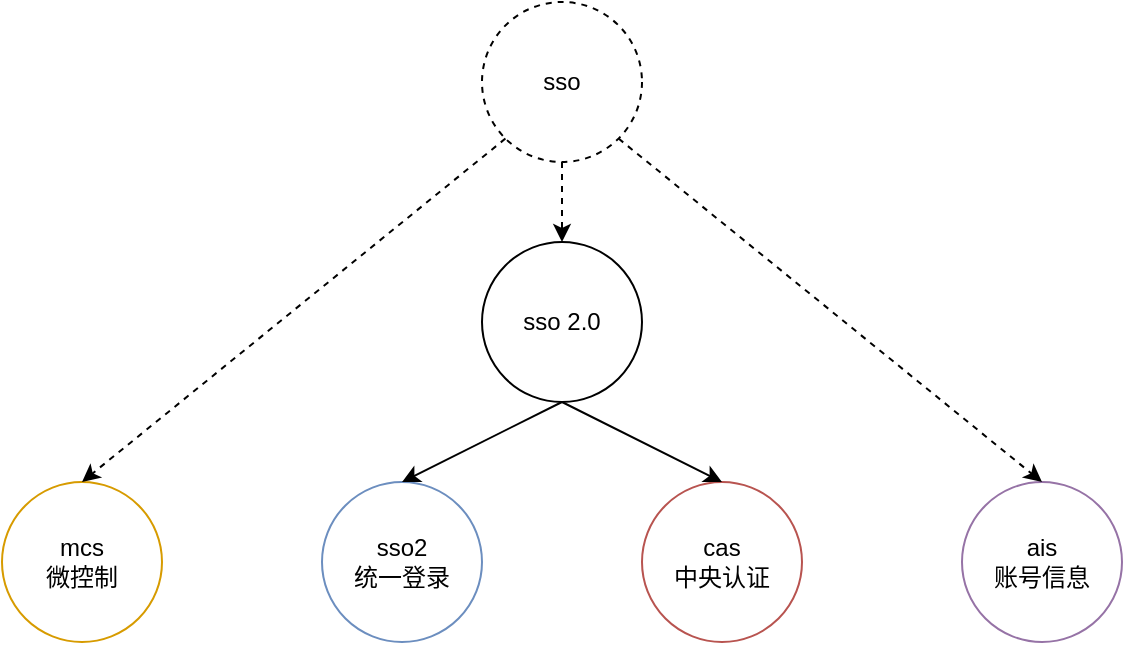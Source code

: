 <mxfile version="12.5.5" type="github" pages="3">
  <diagram id="GSeuxdUgdALXQm2dhYr3" name="Page-1">
    <mxGraphModel dx="954" dy="616" grid="1" gridSize="10" guides="1" tooltips="1" connect="1" arrows="1" fold="1" page="1" pageScale="1" pageWidth="827" pageHeight="1169" math="0" shadow="0">
      <root>
        <mxCell id="0"/>
        <mxCell id="1" parent="0"/>
        <mxCell id="tkULib4JMn5Z1yGUqH1Y-1" value="sso 2.0" style="ellipse;whiteSpace=wrap;html=1;aspect=fixed;" parent="1" vertex="1">
          <mxGeometry x="280" y="200" width="80" height="80" as="geometry"/>
        </mxCell>
        <mxCell id="uGIZJZpV3fwfNmWE2ggu-1" value="sso2&lt;br&gt;统一登录" style="ellipse;whiteSpace=wrap;html=1;aspect=fixed;fillColor=#FFFFFF;strokeColor=#6c8ebf;" vertex="1" parent="1">
          <mxGeometry x="200" y="320" width="80" height="80" as="geometry"/>
        </mxCell>
        <mxCell id="uGIZJZpV3fwfNmWE2ggu-2" value="cas&lt;br&gt;中央认证" style="ellipse;whiteSpace=wrap;html=1;aspect=fixed;fillColor=#FFFFFF;strokeColor=#b85450;" vertex="1" parent="1">
          <mxGeometry x="360" y="320" width="80" height="80" as="geometry"/>
        </mxCell>
        <mxCell id="uGIZJZpV3fwfNmWE2ggu-3" value="ais&lt;br&gt;账号信息" style="ellipse;whiteSpace=wrap;html=1;aspect=fixed;fillColor=#FFFFFF;strokeColor=#9673a6;" vertex="1" parent="1">
          <mxGeometry x="520" y="320" width="80" height="80" as="geometry"/>
        </mxCell>
        <mxCell id="uGIZJZpV3fwfNmWE2ggu-4" value="mcs&lt;br&gt;微控制" style="ellipse;whiteSpace=wrap;html=1;aspect=fixed;fillColor=#ffffff;strokeColor=#d79b00;" vertex="1" parent="1">
          <mxGeometry x="40" y="320" width="80" height="80" as="geometry"/>
        </mxCell>
        <mxCell id="glFoT_i6-C7vWrsCGKKY-6" style="edgeStyle=orthogonalEdgeStyle;rounded=0;orthogonalLoop=1;jettySize=auto;html=1;exitX=0.5;exitY=1;exitDx=0;exitDy=0;entryX=0.5;entryY=0;entryDx=0;entryDy=0;dashed=1;" edge="1" parent="1" source="uGIZJZpV3fwfNmWE2ggu-5" target="tkULib4JMn5Z1yGUqH1Y-1">
          <mxGeometry relative="1" as="geometry"/>
        </mxCell>
        <mxCell id="uGIZJZpV3fwfNmWE2ggu-5" value="sso" style="ellipse;whiteSpace=wrap;html=1;aspect=fixed;dashed=1;" vertex="1" parent="1">
          <mxGeometry x="280" y="80" width="80" height="80" as="geometry"/>
        </mxCell>
        <mxCell id="uGIZJZpV3fwfNmWE2ggu-11" value="" style="endArrow=classic;html=1;exitX=0.5;exitY=1;exitDx=0;exitDy=0;entryX=0.5;entryY=0;entryDx=0;entryDy=0;" edge="1" parent="1" source="tkULib4JMn5Z1yGUqH1Y-1" target="uGIZJZpV3fwfNmWE2ggu-1">
          <mxGeometry width="50" height="50" relative="1" as="geometry">
            <mxPoint x="221" y="239" as="sourcePoint"/>
            <mxPoint x="270" y="274" as="targetPoint"/>
          </mxGeometry>
        </mxCell>
        <mxCell id="uGIZJZpV3fwfNmWE2ggu-12" value="" style="endArrow=classic;html=1;exitX=0.5;exitY=1;exitDx=0;exitDy=0;entryX=0.5;entryY=0;entryDx=0;entryDy=0;" edge="1" parent="1" source="tkULib4JMn5Z1yGUqH1Y-1" target="uGIZJZpV3fwfNmWE2ggu-2">
          <mxGeometry width="50" height="50" relative="1" as="geometry">
            <mxPoint x="370" y="280" as="sourcePoint"/>
            <mxPoint x="360" y="310" as="targetPoint"/>
          </mxGeometry>
        </mxCell>
        <mxCell id="glFoT_i6-C7vWrsCGKKY-3" value="" style="endArrow=classic;html=1;exitX=1;exitY=1;exitDx=0;exitDy=0;entryX=0.5;entryY=0;entryDx=0;entryDy=0;dashed=1;" edge="1" parent="1" source="uGIZJZpV3fwfNmWE2ggu-5" target="uGIZJZpV3fwfNmWE2ggu-3">
          <mxGeometry width="50" height="50" relative="1" as="geometry">
            <mxPoint x="530" y="130" as="sourcePoint"/>
            <mxPoint x="580" y="80" as="targetPoint"/>
          </mxGeometry>
        </mxCell>
        <mxCell id="glFoT_i6-C7vWrsCGKKY-5" value="" style="endArrow=classic;html=1;exitX=0;exitY=1;exitDx=0;exitDy=0;entryX=0.5;entryY=0;entryDx=0;entryDy=0;dashed=1;" edge="1" parent="1" source="uGIZJZpV3fwfNmWE2ggu-5" target="uGIZJZpV3fwfNmWE2ggu-4">
          <mxGeometry width="50" height="50" relative="1" as="geometry">
            <mxPoint x="180" y="130" as="sourcePoint"/>
            <mxPoint x="230" y="80" as="targetPoint"/>
          </mxGeometry>
        </mxCell>
      </root>
    </mxGraphModel>
  </diagram>
  <diagram id="MRvg2kivACCsvrWvNxHv" name="Page-2">
    <mxGraphModel dx="954" dy="616" grid="1" gridSize="10" guides="1" tooltips="1" connect="1" arrows="1" fold="1" page="1" pageScale="1" pageWidth="827" pageHeight="1169" math="0" shadow="0">
      <root>
        <mxCell id="GhPrpsFxUbJerYD3CBTC-0"/>
        <mxCell id="GhPrpsFxUbJerYD3CBTC-1" parent="GhPrpsFxUbJerYD3CBTC-0"/>
        <mxCell id="GhPrpsFxUbJerYD3CBTC-2" value="sso 2.0" style="ellipse;whiteSpace=wrap;html=1;aspect=fixed;dashed=1;" vertex="1" parent="GhPrpsFxUbJerYD3CBTC-1">
          <mxGeometry x="400" y="120" width="40" height="40" as="geometry"/>
        </mxCell>
        <mxCell id="GhPrpsFxUbJerYD3CBTC-3" value="云原生" style="ellipse;whiteSpace=wrap;html=1;aspect=fixed;" vertex="1" parent="GhPrpsFxUbJerYD3CBTC-1">
          <mxGeometry x="160" y="200" width="40" height="40" as="geometry"/>
        </mxCell>
        <mxCell id="GhPrpsFxUbJerYD3CBTC-4" value="无状态" style="ellipse;whiteSpace=wrap;html=1;aspect=fixed;" vertex="1" parent="GhPrpsFxUbJerYD3CBTC-1">
          <mxGeometry x="240" y="200" width="40" height="40" as="geometry"/>
        </mxCell>
        <mxCell id="GhPrpsFxUbJerYD3CBTC-5" value="弱依赖" style="ellipse;whiteSpace=wrap;html=1;aspect=fixed;" vertex="1" parent="GhPrpsFxUbJerYD3CBTC-1">
          <mxGeometry x="640" y="200" width="40" height="40" as="geometry"/>
        </mxCell>
        <mxCell id="GhPrpsFxUbJerYD3CBTC-6" value="高可用" style="ellipse;whiteSpace=wrap;html=1;aspect=fixed;" vertex="1" parent="GhPrpsFxUbJerYD3CBTC-1">
          <mxGeometry x="400" y="200" width="40" height="40" as="geometry"/>
        </mxCell>
        <mxCell id="GhPrpsFxUbJerYD3CBTC-9" value="" style="endArrow=classic;html=1;exitX=0.5;exitY=1;exitDx=0;exitDy=0;entryX=0.5;entryY=0;entryDx=0;entryDy=0;dashed=1;" edge="1" parent="GhPrpsFxUbJerYD3CBTC-1" source="GhPrpsFxUbJerYD3CBTC-2" target="GhPrpsFxUbJerYD3CBTC-3">
          <mxGeometry width="50" height="50" relative="1" as="geometry">
            <mxPoint x="181" y="159" as="sourcePoint"/>
            <mxPoint x="180" y="190" as="targetPoint"/>
          </mxGeometry>
        </mxCell>
        <mxCell id="GhPrpsFxUbJerYD3CBTC-10" value="" style="endArrow=classic;html=1;exitX=0.5;exitY=1;exitDx=0;exitDy=0;entryX=0.5;entryY=0;entryDx=0;entryDy=0;dashed=1;" edge="1" parent="GhPrpsFxUbJerYD3CBTC-1" source="GhPrpsFxUbJerYD3CBTC-2" target="GhPrpsFxUbJerYD3CBTC-4">
          <mxGeometry width="50" height="50" relative="1" as="geometry">
            <mxPoint x="260" y="320" as="sourcePoint"/>
            <mxPoint x="250" y="180" as="targetPoint"/>
          </mxGeometry>
        </mxCell>
        <mxCell id="GhPrpsFxUbJerYD3CBTC-11" value="" style="endArrow=classic;html=1;exitX=0.5;exitY=1;exitDx=0;exitDy=0;entryX=0.5;entryY=0;entryDx=0;entryDy=0;dashed=1;" edge="1" parent="GhPrpsFxUbJerYD3CBTC-1" source="GhPrpsFxUbJerYD3CBTC-2" target="GhPrpsFxUbJerYD3CBTC-5">
          <mxGeometry width="50" height="50" relative="1" as="geometry">
            <mxPoint x="280" y="310" as="sourcePoint"/>
            <mxPoint x="270" y="160" as="targetPoint"/>
          </mxGeometry>
        </mxCell>
        <mxCell id="GhPrpsFxUbJerYD3CBTC-12" value="" style="endArrow=classic;html=1;exitX=0.5;exitY=1;exitDx=0;exitDy=0;entryX=0.5;entryY=0;entryDx=0;entryDy=0;dashed=1;" edge="1" parent="GhPrpsFxUbJerYD3CBTC-1" source="GhPrpsFxUbJerYD3CBTC-2" target="GhPrpsFxUbJerYD3CBTC-6">
          <mxGeometry width="50" height="50" relative="1" as="geometry">
            <mxPoint x="370" y="330" as="sourcePoint"/>
            <mxPoint x="430" y="140" as="targetPoint"/>
          </mxGeometry>
        </mxCell>
        <mxCell id="LsaJdpM3_SJU1XywZfJV-0" value="高伸缩" style="ellipse;whiteSpace=wrap;html=1;aspect=fixed;" vertex="1" parent="GhPrpsFxUbJerYD3CBTC-1">
          <mxGeometry x="480" y="200" width="40" height="40" as="geometry"/>
        </mxCell>
        <mxCell id="wOm7fc9Se6n8IOBq2EJm-0" value="" style="endArrow=classic;html=1;exitX=0.5;exitY=1;exitDx=0;exitDy=0;entryX=0.5;entryY=0;entryDx=0;entryDy=0;dashed=1;" edge="1" parent="GhPrpsFxUbJerYD3CBTC-1" source="GhPrpsFxUbJerYD3CBTC-2" target="LsaJdpM3_SJU1XywZfJV-0">
          <mxGeometry width="50" height="50" relative="1" as="geometry">
            <mxPoint x="530" y="140" as="sourcePoint"/>
            <mxPoint x="580" y="90" as="targetPoint"/>
          </mxGeometry>
        </mxCell>
        <mxCell id="n_na04ZFxj9tC3byQ-gJ-0" value="高性能" style="ellipse;whiteSpace=wrap;html=1;aspect=fixed;" vertex="1" parent="GhPrpsFxUbJerYD3CBTC-1">
          <mxGeometry x="560" y="200" width="40" height="40" as="geometry"/>
        </mxCell>
        <mxCell id="n_na04ZFxj9tC3byQ-gJ-1" value="" style="endArrow=classic;html=1;entryX=0.5;entryY=0;entryDx=0;entryDy=0;exitX=0.5;exitY=1;exitDx=0;exitDy=0;dashed=1;" edge="1" parent="GhPrpsFxUbJerYD3CBTC-1" source="GhPrpsFxUbJerYD3CBTC-2" target="n_na04ZFxj9tC3byQ-gJ-0">
          <mxGeometry width="50" height="50" relative="1" as="geometry">
            <mxPoint x="510" y="120" as="sourcePoint"/>
            <mxPoint x="710" y="60" as="targetPoint"/>
          </mxGeometry>
        </mxCell>
        <mxCell id="GaJUyhF9_pxOSnfGMYMK-0" value="易部署" style="ellipse;whiteSpace=wrap;html=1;aspect=fixed;" vertex="1" parent="GhPrpsFxUbJerYD3CBTC-1">
          <mxGeometry x="320" y="200" width="40" height="40" as="geometry"/>
        </mxCell>
        <mxCell id="GaJUyhF9_pxOSnfGMYMK-1" value="" style="endArrow=classic;html=1;entryX=0.5;entryY=0;entryDx=0;entryDy=0;exitX=0.5;exitY=1;exitDx=0;exitDy=0;dashed=1;" edge="1" parent="GhPrpsFxUbJerYD3CBTC-1" source="GhPrpsFxUbJerYD3CBTC-2" target="GaJUyhF9_pxOSnfGMYMK-0">
          <mxGeometry width="50" height="50" relative="1" as="geometry">
            <mxPoint x="510" y="110" as="sourcePoint"/>
            <mxPoint x="610" y="190" as="targetPoint"/>
          </mxGeometry>
        </mxCell>
      </root>
    </mxGraphModel>
  </diagram>
  <diagram id="mgVMSS3zskWyX25eQ3_o" name="Page-3">
    <mxGraphModel dx="954" dy="616" grid="1" gridSize="10" guides="1" tooltips="1" connect="1" arrows="1" fold="1" page="1" pageScale="1" pageWidth="827" pageHeight="1169" math="0" shadow="0">
      <root>
        <mxCell id="t-Nb03gLzpEdLl7TGCnP-0"/>
        <mxCell id="t-Nb03gLzpEdLl7TGCnP-1" parent="t-Nb03gLzpEdLl7TGCnP-0"/>
        <mxCell id="t-Nb03gLzpEdLl7TGCnP-2" value="sso 2.0" style="ellipse;whiteSpace=wrap;html=1;aspect=fixed;dashed=1;" vertex="1" parent="t-Nb03gLzpEdLl7TGCnP-1">
          <mxGeometry x="360" y="40" width="80" height="80" as="geometry"/>
        </mxCell>
        <mxCell id="t-Nb03gLzpEdLl7TGCnP-3" value="云原生&lt;br&gt;日志" style="ellipse;whiteSpace=wrap;html=1;aspect=fixed;" vertex="1" parent="t-Nb03gLzpEdLl7TGCnP-1">
          <mxGeometry x="120" y="200" width="80" height="80" as="geometry"/>
        </mxCell>
        <mxCell id="t-Nb03gLzpEdLl7TGCnP-4" value="http/https&lt;br&gt;统一服务" style="ellipse;whiteSpace=wrap;html=1;aspect=fixed;" vertex="1" parent="t-Nb03gLzpEdLl7TGCnP-1">
          <mxGeometry x="200" y="200" width="80" height="80" as="geometry"/>
        </mxCell>
        <mxCell id="t-Nb03gLzpEdLl7TGCnP-5" value="弱依赖" style="ellipse;whiteSpace=wrap;html=1;aspect=fixed;" vertex="1" parent="t-Nb03gLzpEdLl7TGCnP-1">
          <mxGeometry x="640" y="200" width="40" height="40" as="geometry"/>
        </mxCell>
        <mxCell id="t-Nb03gLzpEdLl7TGCnP-6" value="统一登出" style="ellipse;whiteSpace=wrap;html=1;aspect=fixed;" vertex="1" parent="t-Nb03gLzpEdLl7TGCnP-1">
          <mxGeometry x="360" y="200" width="80" height="80" as="geometry"/>
        </mxCell>
        <mxCell id="t-Nb03gLzpEdLl7TGCnP-7" value="" style="endArrow=classic;html=1;exitX=0.5;exitY=1;exitDx=0;exitDy=0;entryX=0.5;entryY=0;entryDx=0;entryDy=0;dashed=1;" edge="1" parent="t-Nb03gLzpEdLl7TGCnP-1" source="t-Nb03gLzpEdLl7TGCnP-2" target="t-Nb03gLzpEdLl7TGCnP-3">
          <mxGeometry width="50" height="50" relative="1" as="geometry">
            <mxPoint x="181" y="159" as="sourcePoint"/>
            <mxPoint x="180" y="190" as="targetPoint"/>
          </mxGeometry>
        </mxCell>
        <mxCell id="t-Nb03gLzpEdLl7TGCnP-8" value="" style="endArrow=classic;html=1;exitX=0.5;exitY=1;exitDx=0;exitDy=0;entryX=0.5;entryY=0;entryDx=0;entryDy=0;dashed=1;" edge="1" parent="t-Nb03gLzpEdLl7TGCnP-1" source="t-Nb03gLzpEdLl7TGCnP-2" target="t-Nb03gLzpEdLl7TGCnP-4">
          <mxGeometry width="50" height="50" relative="1" as="geometry">
            <mxPoint x="260" y="320" as="sourcePoint"/>
            <mxPoint x="250" y="180" as="targetPoint"/>
          </mxGeometry>
        </mxCell>
        <mxCell id="t-Nb03gLzpEdLl7TGCnP-9" value="" style="endArrow=classic;html=1;exitX=0.5;exitY=1;exitDx=0;exitDy=0;entryX=0.5;entryY=0;entryDx=0;entryDy=0;dashed=1;" edge="1" parent="t-Nb03gLzpEdLl7TGCnP-1" source="t-Nb03gLzpEdLl7TGCnP-2" target="t-Nb03gLzpEdLl7TGCnP-5">
          <mxGeometry width="50" height="50" relative="1" as="geometry">
            <mxPoint x="280" y="310" as="sourcePoint"/>
            <mxPoint x="270" y="160" as="targetPoint"/>
          </mxGeometry>
        </mxCell>
        <mxCell id="t-Nb03gLzpEdLl7TGCnP-10" value="" style="endArrow=classic;html=1;exitX=0.5;exitY=1;exitDx=0;exitDy=0;entryX=0.5;entryY=0;entryDx=0;entryDy=0;dashed=1;" edge="1" parent="t-Nb03gLzpEdLl7TGCnP-1" source="t-Nb03gLzpEdLl7TGCnP-2" target="t-Nb03gLzpEdLl7TGCnP-6">
          <mxGeometry width="50" height="50" relative="1" as="geometry">
            <mxPoint x="370" y="330" as="sourcePoint"/>
            <mxPoint x="430" y="140" as="targetPoint"/>
          </mxGeometry>
        </mxCell>
        <mxCell id="t-Nb03gLzpEdLl7TGCnP-11" value="IE / Chrome&lt;br&gt;兼容性" style="ellipse;whiteSpace=wrap;html=1;aspect=fixed;" vertex="1" parent="t-Nb03gLzpEdLl7TGCnP-1">
          <mxGeometry x="440" y="200" width="80" height="80" as="geometry"/>
        </mxCell>
        <mxCell id="t-Nb03gLzpEdLl7TGCnP-12" value="" style="endArrow=classic;html=1;exitX=0.5;exitY=1;exitDx=0;exitDy=0;entryX=0.5;entryY=0;entryDx=0;entryDy=0;dashed=1;" edge="1" parent="t-Nb03gLzpEdLl7TGCnP-1" source="t-Nb03gLzpEdLl7TGCnP-2" target="t-Nb03gLzpEdLl7TGCnP-11">
          <mxGeometry width="50" height="50" relative="1" as="geometry">
            <mxPoint x="530" y="140" as="sourcePoint"/>
            <mxPoint x="580" y="90" as="targetPoint"/>
          </mxGeometry>
        </mxCell>
        <mxCell id="t-Nb03gLzpEdLl7TGCnP-13" value="新的交互界面" style="ellipse;whiteSpace=wrap;html=1;aspect=fixed;" vertex="1" parent="t-Nb03gLzpEdLl7TGCnP-1">
          <mxGeometry x="520" y="200" width="80" height="80" as="geometry"/>
        </mxCell>
        <mxCell id="t-Nb03gLzpEdLl7TGCnP-14" value="" style="endArrow=classic;html=1;entryX=0.5;entryY=0;entryDx=0;entryDy=0;exitX=0.5;exitY=1;exitDx=0;exitDy=0;dashed=1;" edge="1" parent="t-Nb03gLzpEdLl7TGCnP-1" source="t-Nb03gLzpEdLl7TGCnP-2" target="t-Nb03gLzpEdLl7TGCnP-13">
          <mxGeometry width="50" height="50" relative="1" as="geometry">
            <mxPoint x="510" y="120" as="sourcePoint"/>
            <mxPoint x="710" y="60" as="targetPoint"/>
          </mxGeometry>
        </mxCell>
        <mxCell id="t-Nb03gLzpEdLl7TGCnP-15" value="白名单接入" style="ellipse;whiteSpace=wrap;html=1;aspect=fixed;" vertex="1" parent="t-Nb03gLzpEdLl7TGCnP-1">
          <mxGeometry x="280" y="200" width="80" height="80" as="geometry"/>
        </mxCell>
        <mxCell id="t-Nb03gLzpEdLl7TGCnP-16" value="" style="endArrow=classic;html=1;entryX=0.5;entryY=0;entryDx=0;entryDy=0;exitX=0.5;exitY=1;exitDx=0;exitDy=0;dashed=1;" edge="1" parent="t-Nb03gLzpEdLl7TGCnP-1" source="t-Nb03gLzpEdLl7TGCnP-2" target="t-Nb03gLzpEdLl7TGCnP-15">
          <mxGeometry width="50" height="50" relative="1" as="geometry">
            <mxPoint x="510" y="110" as="sourcePoint"/>
            <mxPoint x="610" y="190" as="targetPoint"/>
          </mxGeometry>
        </mxCell>
      </root>
    </mxGraphModel>
  </diagram>
</mxfile>
